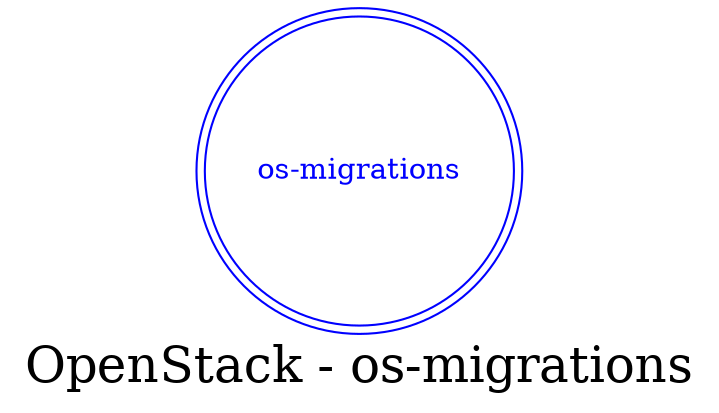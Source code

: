 digraph LexiconGraph {
graph[label="OpenStack - os-migrations", fontsize=24]
splines=true
"os-migrations" [color=blue, fontcolor=blue, shape=doublecircle]
}
